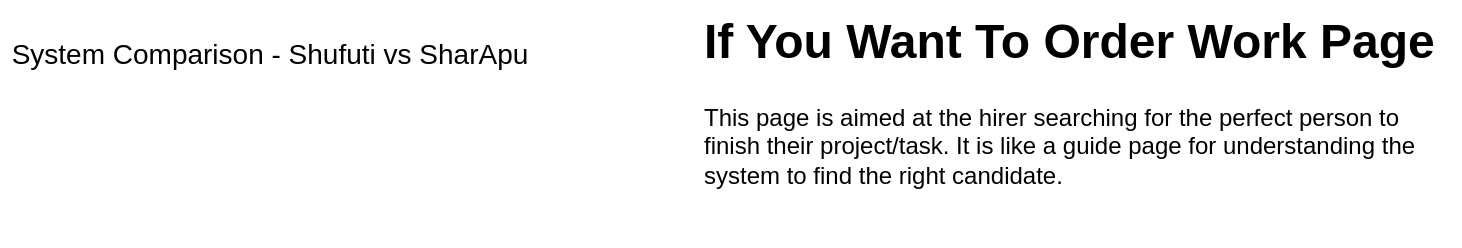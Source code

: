 <mxfile version="26.2.14">
  <diagram name="Page-1" id="x8NNUTHrCzYlAK7q1LZe">
    <mxGraphModel dx="872" dy="473" grid="1" gridSize="10" guides="1" tooltips="1" connect="1" arrows="1" fold="1" page="1" pageScale="1" pageWidth="850" pageHeight="1100" math="0" shadow="0">
      <root>
        <mxCell id="0" />
        <mxCell id="1" parent="0" />
        <mxCell id="6gc3YSvHJvTKcixmaC72-2" value="&lt;font style=&quot;font-size: 14px;&quot;&gt;System Comparison - Shufuti vs SharApu&lt;/font&gt;&lt;div&gt;&lt;font style=&quot;font-size: 14px;&quot;&gt;&lt;br&gt;&lt;/font&gt;&lt;/div&gt;" style="text;html=1;align=center;verticalAlign=middle;whiteSpace=wrap;rounded=0;" vertex="1" parent="1">
          <mxGeometry x="50" y="40" width="270" height="30" as="geometry" />
        </mxCell>
        <mxCell id="6gc3YSvHJvTKcixmaC72-3" value="&lt;h1 style=&quot;margin-top: 0px;&quot;&gt;If You Want To Order Work Page&lt;/h1&gt;&lt;p&gt;This page is aimed at the hirer searching for the perfect person to finish their project/task. It is like a guide page for understanding the system to find the right candidate.&lt;/p&gt;" style="text;html=1;whiteSpace=wrap;overflow=hidden;rounded=0;" vertex="1" parent="1">
          <mxGeometry x="400" y="20" width="380" height="120" as="geometry" />
        </mxCell>
      </root>
    </mxGraphModel>
  </diagram>
</mxfile>
